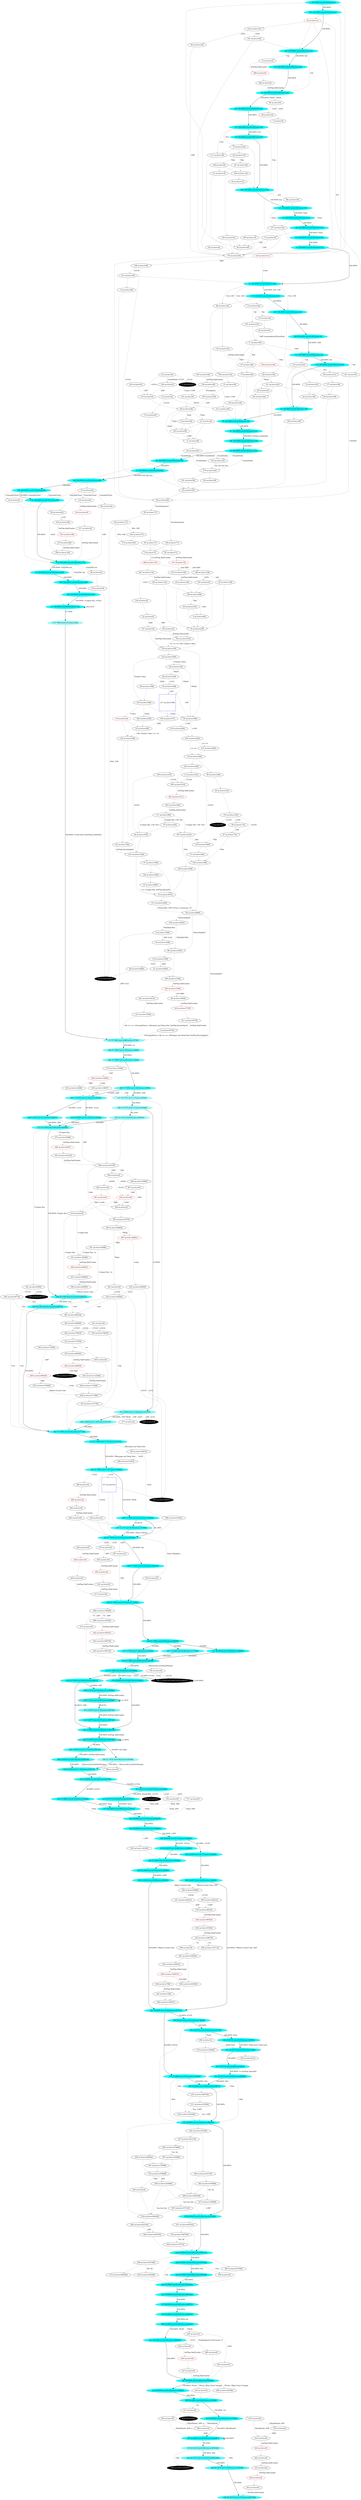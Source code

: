 digraph g {
  "A1" [style=filled fillcolor="#00ffff"label="1 100.000% [e=20.00] [stts=1]" color=grey];
  "A2" [style=filled fillcolor="#98ffff"label="2 57.790% [e=8.07] [stts=304]" color=grey];
  "A3" [style=filled fillcolor="white"label="3 na [stts=8778]" ];
  "A5" [style=filled fillcolor="black"label="5 na [stts=0]" style=filled fontcolor=white];
  "A6" [style=filled fillcolor="white"label="6 na [stts=28]" ];
  "A7" [style=filled fillcolor="white"label="7 na [stts=0]" ];
  "A8" [style=filled fillcolor="white"label="8 na [stts=3168]" ];
  "A9" [style=filled fillcolor="white"label="9 na [stts=204]" ];
  "A10" [style=filled fillcolor="white"label="10 na [stts=36]" ];
  "A11" [style=filled fillcolor="white"label="11 na [stts=210]" ];
  "A13" [style=filled fillcolor="white"label="13 na [stts=34]" ];
  "A14" [style=filled fillcolor="white"label="14 na [stts=3912]" ];
  "A15" [style=filled fillcolor="white"label="15 na [stts=0]" ];
  "A16" [style=filled fillcolor="#00ffff"label="16 100.000% [e=20.00] [stts=12]" color=grey];
  "A17" [style=filled fillcolor="white"label="17 na [stts=30]" ];
  "A18" [style=filled fillcolor="black"label="18 na [stts=2641]" style=filled fontcolor=white];
  "A19" [style=filled fillcolor="white"label="19 na [stts=0]" ];
  "A20" [style=filled fillcolor="white"label="20 na [stts=1]" color=red];
  "A21" [style=filled fillcolor="white"label="21 na [stts=2904]" ];
  "A22" [style=filled fillcolor="white"label="22 na [stts=0]" ];
  "A23" [style=filled fillcolor="white"label="23 na [stts=0]" ];
  "A24" [style=filled fillcolor="white"label="24 na [stts=18]" ];
  "A25" [style=filled fillcolor="white"label="25 na [stts=54]" ];
  "A26" [style=filled fillcolor="white"label="26 na [stts=192]" ];
  "A27" [style=filled fillcolor="#00ffff"label="27 100.000% [e=20.00] [stts=24]" color=grey];
  "A28" [style=filled fillcolor="white"label="28 na [stts=0]" ];
  "A29" [style=filled fillcolor="white"label="29 na [stts=0]" ];
  "A30" [style=filled fillcolor="white"label="30 na [stts=228]" ];
  "A31" [style=filled fillcolor="white"label="31 na [stts=30]" ];
  "A32" [style=filled fillcolor="white"label="32 na [stts=12]" ];
  "A33" [style=filled fillcolor="#00ffff"label="33 100.000% [e=20.00] [stts=36]" color=grey];
  "A34" [style=filled fillcolor="white"label="34 na [stts=168]" ];
  "A35" [style=filled fillcolor="white"label="35 na [stts=2280]" ];
  "A36" [style=filled fillcolor="white"label="36 na [stts=20]" ];
  "A37" [style=filled fillcolor="#00ffff"label="37 100.000% [e=20.00] [stts=105]" color=grey];
  "A38" [style=filled fillcolor="white"label="38 na [stts=174]" ];
  "A39" [style=filled fillcolor="white"label="39 na [stts=216]" ];
  "A40" [style=filled fillcolor="white"label="40 na [stts=0]" ];
  "A41" [style=filled fillcolor="white"label="41 na [stts=0]" ];
  "A42" [style=filled fillcolor="#00ffff"label="42 100.000% [e=20.00] [stts=22]" color=grey];
  "A43" [style=filled fillcolor="white"label="43 na [stts=38]" ];
  "A44" [style=filled fillcolor="white"label="44 na [stts=516]" ];
  "A45" [style=filled fillcolor="white"label="45 na [stts=138]" ];
  "A47" [style=filled fillcolor="white"label="47 na [stts=28]" ];
  "A48" [style=filled fillcolor="white"label="48 na [stts=180]" ];
  "A49" [style=filled fillcolor="white"label="49 na [stts=42]" ];
  "A50" [style=filled fillcolor="white"label="50 na [stts=35]" ];
  "A51" [style=filled fillcolor="#00ffff"label="51 100.000% [e=20.00] [stts=54]" color=grey];
  "A52" [style=filled fillcolor="white"label="52 na [stts=426]" ];
  "A53" [style=filled fillcolor="#00ffff"label="53 100.000% [e=20.00] [stts=16]" color=grey];
  "A54" [style=filled fillcolor="white"label="54 na [stts=24]" ];
  "A55" [style=filled fillcolor="#00ffff"label="55 100.000% [e=20.00] [stts=28]" color=grey];
  "A56" [style=filled fillcolor="white"label="56 na [stts=0]" ];
  "A57" [style=filled fillcolor="#00ffff"label="57 100.000% [e=20.00] [stts=176]" color=grey];
  "A58" [style=filled fillcolor="white"label="58 na [stts=6960]" ];
  "A59" [style=filled fillcolor="white"label="59 na [stts=71]" ];
  "A60" [style=filled fillcolor="white"label="60 na [stts=38]" ];
  "A61" [style=filled fillcolor="white"label="61 na [stts=14]" ];
  "A62" [style=filled fillcolor="white"label="62 na [stts=210]" ];
  "A63" [style=filled fillcolor="white"label="63 na [stts=0]" ];
  "A64" [style=filled fillcolor="white"label="64 na [stts=31]" ];
  "A65" [style=filled fillcolor="white"label="65 na [stts=120]" ];
  "A66" [style=filled fillcolor="white"label="66 na [stts=0]" ];
  "A67" [style=filled fillcolor="#74ffff"label="67 57.790% [e=10.86] [stts=15730]" color=grey];
  "A68" [style=filled fillcolor="#00ffff"label="68 100.000% [e=20.00] [stts=26]" color=grey];
  "A69" [style=filled fillcolor="white"label="69 na [stts=83]" ];
  "A70" [style=filled fillcolor="white"label="70 na [stts=32]" ];
  "A71" [style=filled fillcolor="white"label="71 na [stts=26]" ];
  "A72" [style=filled fillcolor="white"label="72 na [stts=0]" ];
  "A73" [style=filled fillcolor="white"label="73 na [stts=26]" ];
  "A74" [style=filled fillcolor="white"label="74 na [stts=342]" ];
  "A75" [style=filled fillcolor="white"label="75 na [stts=20]" ];
  "A76" [style=filled fillcolor="white"label="76 na [stts=3168]" ];
  "A77" [style=filled fillcolor="black"label="77 na [stts=0]" style=filled fontcolor=white];
  "A78" [style=filled fillcolor="white"label="78 na [stts=228]" ];
  "A79" [style=filled fillcolor="white"label="79 na [stts=42]" ];
  "A80" [style=filled fillcolor="white"label="80 na [stts=168]" ];
  "A81" [style=filled fillcolor="#00ffff"label="81 100.000% [e=20.00] [stts=32]" color=grey];
  "A82" [style=filled fillcolor="white"label="82 na [stts=0]" ];
  "A83" [style=filled fillcolor="white"label="83 na [stts=792]" ];
  "A84" [style=filled fillcolor="white"label="84 na [stts=24]" ];
  "A85" [style=filled fillcolor="white"label="85 na [stts=77]" ];
  "A86" [style=filled fillcolor="white"label="86 na [stts=0]" ];
  "A87" [style=filled fillcolor="white"label="87 na [stts=174]" ];
  "A88" [style=filled fillcolor="white"label="88 na [stts=18]" ];
  "A89" [style=filled fillcolor="white"label="89 na [stts=2904]" ];
  "A90" [style=filled fillcolor="white"label="90 na [stts=28]" ];
  "A92" [style=filled fillcolor="white"label="92 na [stts=38]" ];
  "A93" [style=filled fillcolor="white"label="93 na [stts=300]" ];
  "A94" [style=filled fillcolor="#00ffff"label="94 100.000% [e=20.00] [stts=34]" color=grey];
  "A95" [style=filled fillcolor="#00ffff"label="95 100.000% [e=20.00] [stts=28]" color=grey];
  "A96" [style=filled fillcolor="white"label="96 na [stts=34]" ];
  "A97" [style=filled fillcolor="white"label="97 na [stts=1404]" ];
  "A98" [style=filled fillcolor="white"label="98 na [stts=3432]" ];
  "A99" [style=filled fillcolor="white"label="99 na [stts=12]" ];
  "A100" [style=filled fillcolor="#00ffff"label="100 100.000% [e=20.00] [stts=91]" color=grey];
  "A101" [style=filled fillcolor="white"label="101 na [stts=7620]" ];
  "A102" [style=filled fillcolor="white"label="102 na [stts=216]" ];
  "A103" [style=filled fillcolor="white"label="103 na [stts=26]" ];
  "A104" [style=filled fillcolor="#00ffff"label="104 100.000% [e=20.00] [stts=1]" color=grey];
  "A105" [style=filled fillcolor="white"label="105 na [stts=480]" ];
  "A107" [style=filled fillcolor="white"label="107 na [stts=0]" ];
  "A108" [style=filled fillcolor="#00ffff"label="108 100.000% [e=20.00] [stts=32]" color=grey];
  "A109" [style=filled fillcolor="white"label="109 na [stts=14]" ];
  "A110" [style=filled fillcolor="white"label="110 na [stts=0]" ];
  "A111" [style=filled fillcolor="white"label="111 na [stts=360]" ];
  "A112" [style=filled fillcolor="#0cffff"label="112 100.000% [e=19.00] [stts=32]" color=grey];
  "A113" [style=filled fillcolor="#00ffff"label="113 100.000% [e=20.00] [stts=18]" color=grey];
  "A114" [style=filled fillcolor="white"label="114 na [stts=0]" ];
  "A115" [style=filled fillcolor="white"label="115 na [stts=246]" ];
  "A116" [style=filled fillcolor="white"label="116 na [stts=0]" ];
  "A117" [style=filled fillcolor="white"label="117 na [stts=18]" ];
  "A118" [style=filled fillcolor="white"label="118 na [stts=3168]" ];
  "A120" [style=filled fillcolor="white"label="120 na [stts=0]" ];
  "A121" [style=filled fillcolor="white"label="121 na [stts=24]" ];
  "A122" [style=filled fillcolor="white"label="122 na [stts=300]" ];
  "A123" [style=filled fillcolor="white"label="123 na [stts=11]" color=red];
  "A124" [style=filled fillcolor="white"label="124 na [stts=0]" ];
  "A125" [style=filled fillcolor="white"label="125 na [stts=19]" ];
  "A126" [style=filled fillcolor="#00ffff"label="126 100.000% [e=20.00] [stts=42]" color=grey];
  "A127" [style=filled fillcolor="white"label="127 na [stts=168]" shape=square color=blue];
  "A128" [style=filled fillcolor="white"label="128 na [stts=26]" ];
  "A129" [style=filled fillcolor="white"label="129 na [stts=12]" ];
  "A130" [style=filled fillcolor="white"label="130 na [stts=40]" ];
  "A131" [style=filled fillcolor="white"label="131 na [stts=3444]" ];
  "A132" [style=filled fillcolor="white"label="132 na [stts=246]" ];
  "A133" [style=filled fillcolor="#00ffff"label="133 100.000% [e=20.00] [stts=32]" color=grey];
  "A134" [style=filled fillcolor="#00ffff"label="134 100.000% [e=20.00] [stts=30]" color=grey];
  "A136" [style=filled fillcolor="white"label="136 na [stts=246]" ];
  "A137" [style=filled fillcolor="#00ffff"label="137 100.000% [e=20.00] [stts=112]" color=yellow style=filled];
  "A138" [style=filled fillcolor="white"label="138 na [stts=77]" ];
  "A139" [style=filled fillcolor="white"label="139 na [stts=30]" ];
  "A140" [style=filled fillcolor="white"label="140 na [stts=396]" ];
  "A141" [style=filled fillcolor="white"label="141 na [stts=38]" ];
  "A142" [style=filled fillcolor="#00ffff"label="142 100.000% [e=20.00] [stts=32]" color=grey];
  "A143" [style=filled fillcolor="white"label="143 na [stts=0]" ];
  "A144" [style=filled fillcolor="white"label="144 na [stts=71]" ];
  "A145" [style=filled fillcolor="#00ffff"label="145 100.000% [e=20.00] [stts=34]" color=grey];
  "A146" [style=filled fillcolor="white"label="146 na [stts=210]" ];
  "A147" [style=filled fillcolor="white"label="147 na [stts=16]" ];
  "A148" [style=filled fillcolor="white"label="148 na [stts=408]" ];
  "A149" [style=filled fillcolor="#00ffff"label="149 100.000% [e=20.00] [stts=98]" color=grey];
  "A150" [style=filled fillcolor="white"label="150 na [stts=318]" ];
  "A151" [style=filled fillcolor="white"label="151 na [stts=36]" ];
  "A152" [style=filled fillcolor="white"label="152 na [stts=192]" ];
  "A153" [style=filled fillcolor="#00ffff"label="153 100.000% [e=20.00] [stts=24]" color=grey];
  "A154" [style=filled fillcolor="white"label="154 na [stts=22]" ];
  "A155" [style=filled fillcolor="white"label="155 na [stts=264]" ];
  "A156" [style=filled fillcolor="white"label="156 na [stts=3432]" ];
  "A157" [style=filled fillcolor="white"label="157 na [stts=14]" ];
  "A158" [style=filled fillcolor="white"label="158 na [stts=444]" ];
  "A159" [style=filled fillcolor="white"label="159 na [stts=157]" ];
  "A160" [style=filled fillcolor="#00ffff"label="160 100.000% [e=20.00] [stts=46]" color=grey];
  "A161" [style=filled fillcolor="white"label="161 na [stts=3]" ];
  "A162" [style=filled fillcolor="white"label="162 na [stts=0]" ];
  "A163" [style=filled fillcolor="white"label="163 na [stts=71]" ];
  "A164" [style=filled fillcolor="white"label="164 na [stts=32]" ];
  "A165" [style=filled fillcolor="white"label="165 na [stts=116]" ];
  "A166" [style=filled fillcolor="#00ffff"label="166 100.000% [e=20.00] [stts=30]" color=grey];
  "A167" [style=filled fillcolor="white"label="167 na [stts=516]" ];
  "A169" [style=filled fillcolor="#00ffff"label="169 100.000% [e=20.00] [stts=20]" color=grey];
  "A170" [style=filled fillcolor="#00ffff"label="170 100.000% [e=20.00] [stts=38]" color=grey];
  "A171" [style=filled fillcolor="white"label="171 na [stts=444]" ];
  "A172" [style=filled fillcolor="#00ffff"label="172 100.000% [e=20.00] [stts=12]" color=grey];
  "A173" [style=filled fillcolor="#00ffff"label="173 100.000% [e=20.00] [stts=36]" color=grey];
  "A174" [style=filled fillcolor="white"label="174 na [stts=65]" ];
  "A175" [style=filled fillcolor="white"label="175 na [stts=0]" ];
  "A176" [style=filled fillcolor="white"label="176 na [stts=45]" ];
  "A177" [style=filled fillcolor="white"label="177 na [stts=38]" ];
  "A178" [style=filled fillcolor="white"label="178 na [stts=0]" color=red];
  "A179" [style=filled fillcolor="white"label="179 na [stts=42]" ];
  "A180" [style=filled fillcolor="white"label="180 na [stts=138]" ];
  "A181" [style=filled fillcolor="white"label="181 na [stts=1524]" ];
  "A182" [style=filled fillcolor="white"label="182 na [stts=264]" ];
  "A183" [style=filled fillcolor="white"label="183 na [stts=28]" ];
  "A184" [style=filled fillcolor="#00ffff"label="184 100.000% [e=20.00] [stts=26]" color=grey];
  "A185" [style=filled fillcolor="white"label="185 na [stts=36]" ];
  "A186" [style=filled fillcolor="white"label="186 na [stts=228]" ];
  "A187" [style=filled fillcolor="white"label="187 na [stts=32]" ];
  "A188" [style=filled fillcolor="#00ffff"label="188 100.000% [e=20.00] [stts=14]" color=grey];
  "A189" [style=filled fillcolor="white"label="189 na [stts=120]" ];
  "A191" [style=filled fillcolor="white"label="191 na [stts=34]" ];
  "A192" [style=filled fillcolor="white"label="192 na [stts=0]" ];
  "A193" [style=filled fillcolor="white"label="193 na [stts=0]" ];
  "A194" [style=filled fillcolor="white"label="194 na [stts=1285]" ];
  "A195" [style=filled fillcolor="white"label="195 na [stts=228]" ];
  "A196" [style=filled fillcolor="white"label="196 na [stts=0]" ];
  "A197" [style=filled fillcolor="white"label="197 na [stts=38]" ];
  "A198" [style=filled fillcolor="white"label="198 na [stts=38]" ];
  "A199" [style=filled fillcolor="white"label="199 na [stts=228]" ];
  "A200" [style=filled fillcolor="#67ffff"label="200 57.790% [e=11.85] [stts=14994]" color=grey];
  "A201" [style=filled fillcolor="#5bffff"label="201 57.790% [e=12.83] [stts=13994]" color=grey];
  "A202" [style=filled fillcolor="#00ffff"label="202 50.959% [e=19.99] [stts=629112]" color=grey];
  "A203" [style=filled fillcolor="white"label="203 na [stts=258720]" ];
  "A204" [style=filled fillcolor="#4bffff"label="204 40.521% [e=14.10] [stts=2491200]" color=grey];
  "A205" [style=filled fillcolor="white"label="205 na [stts=36040]" ];
  "A206" [style=filled fillcolor="#00ffff"label="206 50.959% [e=20.00] [stts=561840]" color=grey];
  "A207" [style=filled fillcolor="#33ffff"label="207 9.131% [e=16.00] [stts=101866]" color=grey];
  "A208" [style=filled fillcolor="white"label="208 na [stts=0]" ];
  "A209" [style=filled fillcolor="white"label="209 na [stts=0]" ];
  "A210" [style=filled fillcolor="#0effff"label="210 35.671% [e=18.85] [stts=219912]" color=grey];
  "A211" [style=filled fillcolor="white"label="211 na [stts=255384]" ];
  "A212" [style=filled fillcolor="white"label="212 na [stts=73556]" ];
  "A213" [style=filled fillcolor="#10ffff"label="213 3.657% [e=18.67] [stts=258720]" color=grey];
  "A214" [style=filled fillcolor="#00ffff"label="214 50.959% [e=20.00] [stts=289248]" color=grey];
  "A215" [style=filled fillcolor="#44ffff"label="215 55.134% [e=14.65] [stts=29566]" color=grey];
  "A216" [style=filled fillcolor="white"label="216 na [stts=492420]" ];
  "A217" [style=filled fillcolor="white"label="217 na [stts=0]" ];
  "A218" [style=filled fillcolor="#01ffff"label="218 25.292% [e=19.86] [stts=129360]" color=grey];
  "A219" [style=filled fillcolor="#00ffff"label="219 50.959% [e=20.00] [stts=177540]" color=grey];
  "A220" [style=filled fillcolor="#31ffff"label="220 55.134% [e=16.15] [stts=94572]" color=grey];
  "A221" [style=filled fillcolor="#0effff"label="221 57.790% [e=18.90] [stts=245784]" color=grey];
  "A222" [style=filled fillcolor="white"label="222 na [stts=0]" ];
  "A224" [style=filled fillcolor="#0cffff"label="224 57.790% [e=19.03] [stts=197264]" color=grey];
  "A225" [style=filled fillcolor="white"label="225 na [stts=286728]" ];
  "A226" [style=filled fillcolor="white"label="226 na [stts=0]" ];
  "A227" [style=filled fillcolor="white"label="227 na [stts=310176]" ];
  "A228" [style=filled fillcolor="white"label="228 na [stts=217308]" ];
  "A229" [style=filled fillcolor="white"label="229 na [stts=64680]" ];
  "A230" [style=filled fillcolor="black"label="230 na [stts=0]" style=filled fontcolor=white];
  "A232" [style=filled fillcolor="black"label="232 na [stts=0]" style=filled fontcolor=white];
  "A233" [style=filled fillcolor="#00ffff"label="233 50.959% [e=20.00] [stts=176036]" color=grey];
  "A234" [style=filled fillcolor="white"label="234 na [stts=36040]" ];
  "A235" [style=filled fillcolor="#00ffff"label="235 35.671% [e=19.93] [stts=161700]" color=grey];
  "A236" [style=filled fillcolor="white"label="236 na [stts=0]" ];
  "A237" [style=filled fillcolor="white"label="237 na [stts=193860]" ];
  "A238" [style=filled fillcolor="white"label="238 na [stts=18687]" ];
  "A239" [style=filled fillcolor="white"label="239 na [stts=0]" ];
  "A241" [style=filled fillcolor="#00ffff"label="241 35.671% [e=19.99] [stts=230526]" color=grey];
  "A242" [style=filled fillcolor="white"label="242 na [stts=84064]" ];
  "A243" [style=filled fillcolor="white"label="243 na [stts=792]" ];
  "A244" [style=filled fillcolor="#00ffff"label="244 57.790% [e=20.00] [stts=158456]" color=grey];
  "A245" [style=filled fillcolor="white"label="245 na [stts=0]" ];
  "A246" [style=filled fillcolor="#3affff"label="246 55.134% [e=15.41] [stts=84512]" color=grey];
  "A247" [style=filled fillcolor="#07ffff"label="247 50.959% [e=19.40] [stts=187572]" color=grey];
  "A248" [style=filled fillcolor="white"label="248 na [stts=527448]" ];
  "A249" [style=filled fillcolor="white"label="249 na [stts=113240]" ];
  "A250" [style=filled fillcolor="#12ffff"label="250 15.288% [e=18.53] [stts=232848]" color=grey];
  "A251" [style=filled fillcolor="white"label="251 na [stts=58212]" ];
  "A252" [style=filled fillcolor="#31ffff"label="252 32.826% [e=16.10] [stts=28366]" color=grey];
  "A253" [style=filled fillcolor="#00ffff"label="253 50.959% [e=20.00] [stts=164281]" color=grey];
  "A254" [style=filled fillcolor="#02ffff"label="254 23.116% [e=19.80] [stts=219912]" color=grey];
  "A255" [style=filled fillcolor="white"label="255 na [stts=105080]" ];
  "A256" [style=filled fillcolor="white"label="256 na [stts=249024]" ];
  "A258" [style=filled fillcolor="white"label="258 na [stts=0]" ];
  "A259" [style=filled fillcolor="black"label="259 na [stts=8777]" style=filled fontcolor=white];
  "A260" [style=filled fillcolor="white"label="260 na [stts=0]" ];
  "A261" [style=filled fillcolor="black"label="261 5.779% [e=19.80] [stts=219913]" style=filled fontcolor=white];
  "A262" [style=filled fillcolor="white"label="262 na [stts=78810]" ];
  "A263" [style=filled fillcolor="white"label="263 na [stts=0]" ];
  "A264" [style=filled fillcolor="white"label="264 na [stts=158456]" ];
  "A265" [style=filled fillcolor="white"label="265 na [stts=279600]" ];
  "A266" [style=filled fillcolor="white"label="266 na [stts=33890]" ];
  "A267" [style=filled fillcolor="white"label="267 na [stts=104592]" ];
  "A268" [style=filled fillcolor="#3fffff"label="268 40.521% [e=15.00] [stts=2359296]" color=grey];
  "A269" [style=filled fillcolor="#72ffff"label="269 2.656% [e=11.00] [stts=121270]" color=grey];
  "A270" [style=filled fillcolor="white"label="270 na [stts=135828]" ];
  "A271" [style=filled fillcolor="#0cffff"label="271 40.453% [e=19.00] [stts=198896]" color=grey];
  "A272" [style=filled fillcolor="#00ffff"label="272 50.959% [e=19.99] [stts=396744]" color=grey];
  "A273" [style=filled fillcolor="white"label="273 na [stts=12994]" ];
  "A274" [style=filled fillcolor="white"label="274 na [stts=466596]" ];
  "A275" [style=filled fillcolor="#07ffff"label="275 57.790% [e=19.40] [stts=232848]" color=grey];
  "A276" [style=filled fillcolor="white"label="276 na [stts=395760]" ];
  "A277" [style=filled fillcolor="white"label="277 na [stts=0]" ];
  "A278" [style=filled fillcolor="white"label="278 na [stts=0]" ];
  "A279" [style=filled fillcolor="#8effff"label="279 14.101% [e=8.83] [stts=26532]" color=grey];
  "A281" [style=filled fillcolor="#00ffff"label="281 35.671% [e=19.98] [stts=912]" color=grey];
  "A282" [style=filled fillcolor="#1bffff"label="282 57.790% [e=17.87] [stts=108562]" color=grey];
  "A283" [style=filled fillcolor="white"label="283 na [stts=142296]" ];
  "A284" [style=filled fillcolor="white"label="284 na [stts=432144]" ];
  "A285" [style=filled fillcolor="#4fffff"label="285 57.790% [e=13.80] [stts=12994]" color=grey];
  "A286" [style=filled fillcolor="#00ffff"label="286 50.959% [e=20.00] [stts=322362]" color=grey];
  "A287" [style=filled fillcolor="white"label="287 na [stts=0]" ];
  "A288" [style=filled fillcolor="#15ffff"label="288 19.851% [e=18.34] [stts=258720]" color=grey];
  "A289" [style=filled fillcolor="#00ffff"label="289 50.959% [e=20.00] [stts=191208]" color=grey];
  "A290" [style=filled fillcolor="white"label="290 na [stts=48560]" ];
  "A291" [style=filled fillcolor="#01ffff"label="291 25.292% [e=19.90] [stts=129360]" color=grey];
  "A292" [style=filled fillcolor="#00ffff"label="292 50.959% [e=20.00] [stts=466596]" color=grey];
  "A293" [style=filled fillcolor="black"label="293 na [stts=36041]" style=filled fontcolor=white];
  "A294" [style=filled fillcolor="#21ffff"label="294 50.959% [e=17.36] [stts=258720]" color=grey];
  "A295" [style=filled fillcolor="#14ffff"label="295 57.790% [e=18.41] [stts=102094]" color=grey];
  "A296" [style=filled fillcolor="white"label="296 na [stts=310176]" ];
  "A297" [style=filled fillcolor="white"label="297 na [stts=0]" ];
  "A298" [style=filled fillcolor="white"label="298 na [stts=42508]" ];
  "A300" [style=filled fillcolor="#00ffff"label="300 25.292% [e=19.98] [stts=90552]" color=grey];
  "A301" [style=filled fillcolor="white"label="301 na [stts=9396]" ];
  "A302" [style=filled fillcolor="#08ffff"label="302 50.959% [e=19.30] [stts=194040]" color=grey];
  "A303" [style=filled fillcolor="white"label="303 na [stts=0]" ];
  "A304" [style=filled fillcolor="black"label="304 na [stts=77885]" style=filled fontcolor=white];
  "A305" [style=filled fillcolor="white"label="305 na [stts=0]" ];
  "A306" [style=filled fillcolor="white"label="306 na [stts=126672]" ];
  "A307" [style=filled fillcolor="white"label="307 na [stts=376908]" ];
  "A308" [style=filled fillcolor="#07ffff"label="308 57.790% [e=19.41] [stts=184328]" color=grey];
  "A309" [style=filled fillcolor="white"label="309 na [stts=527448]" ];
  "A310" [style=filled fillcolor="white"label="310 na [stts=0]" ];
  "A311" [style=filled fillcolor="white"label="311 na [stts=0]" ];
  "A312" [style=filled fillcolor="#12ffff"label="312 35.671% [e=18.53] [stts=232848]" color=grey];
  "A313" [style=filled fillcolor="#22ffff"label="313 57.790% [e=17.27] [stts=121270]" color=grey];
  "A314" [style=filled fillcolor="white"label="314 na [stts=376908]" ];
  "A315" [style=filled fillcolor="white"label="315 na [stts=0]" ];
  "A317" [style=filled fillcolor="#a3ffff"label="317 16.757% [e=7.17] [stts=30200]" color=grey];
  "A318" [style=filled fillcolor="white"label="318 na [stts=352464]" ];
  "A319" [style=filled fillcolor="white"label="319 na [stts=0]" ];
  "A320" [style=filled fillcolor="#00ffff"label="320 50.959% [e=20.00] [stts=365820]" color=yellow style=filled];
  "A321" [style=filled fillcolor="#00ffff"label="321 35.671% [e=19.97] [stts=1008]" color=grey];
  "A322" [style=filled fillcolor="white"label="322 na [stts=31870]" ];
  "A323" [style=filled fillcolor="#19ffff"label="323 50.959% [e=18.03] [stts=245784]" color=grey];
  "A325" [style=filled fillcolor="white"label="325 na [stts=54972]" ];
  "A326" [style=filled fillcolor="white"label="326 na [stts=176712]" ];
  "A327" [style=filled fillcolor="#26ffff"label="327 5.779% [e=17.00] [stts=133028]" color=grey];
  "A328" [style=filled fillcolor="white"label="328 na [stts=253596]" ];
  "A329" [style=filled fillcolor="white"label="329 na [stts=29850]" ];
  "A331" [style=filled fillcolor="#00ffff"label="331 50.959% [e=20.00] [stts=491844]" color=grey];
  "A332" [style=filled fillcolor="white"label="332 na [stts=127738]" ];
  "A333" [style=filled fillcolor="white"label="333 na [stts=108378]" ];
  "A334" [style=filled fillcolor="white"label="334 na [stts=0]" color=red];
  "A335" [style=filled fillcolor="#7fffff"label="335 40.521% [e=9.98] [stts=2435040]" color=grey];
  "A336" [style=filled fillcolor="white"label="336 na [stts=0]" ];
  "A337" [style=filled fillcolor="#01ffff"label="337 15.288% [e=19.91] [stts=174636]" color=grey];
  "A338" [style=filled fillcolor="#96ffff"label="338 16.757% [e=8.17] [stts=28366]" color=grey];
  "A339" [style=filled fillcolor="#0affff"label="339 50.959% [e=19.15] [stts=206976]" color=grey];
  "A340" [style=filled fillcolor="white"label="340 na [stts=565704]" ];
  "A341" [style=filled fillcolor="white"label="341 na [stts=38380]" ];
  "A342" [style=filled fillcolor="white"label="342 na [stts=353436]" ];
  "A343" [style=filled fillcolor="#03ffff"label="343 57.790% [e=19.75] [stts=171392]" color=grey];
  "A344" [style=filled fillcolor="#00ffff"label="344 35.671% [e=19.95] [stts=148764]" color=grey];
  "A345" [style=filled fillcolor="white"label="345 na [stts=22280]" ];
  "A346" [style=filled fillcolor="white"label="346 na [stts=0]" ];
  "A347" [style=filled fillcolor="#33ffff"label="347 11.558% [e=16.00] [stts=177296]" color=grey];
  "A348" [style=filled fillcolor="white"label="348 na [stts=107112]" ];
  "A349" [style=filled fillcolor="white"label="349 na [stts=0]" ];
  "A350" [style=filled fillcolor="white"label="350 na [stts=0]" ];
  "A351" [style=filled fillcolor="white"label="351 na [stts=443352]" ];
  "A352" [style=filled fillcolor="#2bffff"label="352 57.790% [e=16.62] [stts=127738]" color=grey];
  "A354" [style=filled fillcolor="white"label="354 na [stts=0]" ];
  "A356" [style=filled fillcolor="white"label="356 na [stts=912]" ];
  "A357" [style=filled fillcolor="white"label="357 na [stts=0]" shape=square color=blue];
  "A358" [style=filled fillcolor="white"label="358 na [stts=324648]" ];
  "A359" [style=filled fillcolor="#00ffff"label="359 25.292% [e=19.93] [stts=129360]" color=grey];
  "A360" [style=filled fillcolor="white"label="360 na [stts=0]" ];
  "A362" [style=filled fillcolor="white"label="362 na [stts=279600]" ];
  "A363" [style=filled fillcolor="white"label="363 na [stts=8776]" ];
  "A364" [style=filled fillcolor="#02ffff"label="364 25.667% [e=19.77] [stts=129360]" color=grey];
  "A365" [style=filled fillcolor="#00ffff"label="365 50.959% [e=19.98] [stts=318072]" color=grey];
  "A366" [style=filled fillcolor="black"label="366 na [stts=0]" style=filled fontcolor=white];
  "A367" [style=filled fillcolor="white"label="367 na [stts=357120]" ];
  "A368" [style=filled fillcolor="#31ffff"label="368 8.207% [e=16.10] [stts=28367]" color=grey];
  "A369" [style=filled fillcolor="white"label="369 na [stts=0]" ];
  "A370" [style=filled fillcolor="white"label="370 na [stts=0]" ];
  "A371" [style=filled fillcolor="white"label="371 na [stts=0]" ];
  "A372" [style=filled fillcolor="#72ffff"label="372 2.656% [e=11.00] [stts=121270]" color=grey];
  "A373" [style=filled fillcolor="#00ffff"label="373 50.959% [e=20.00] [stts=424872]" color=grey];
  "A374" [style=filled fillcolor="#02ffff"label="374 28.895% [e=19.80] [stts=219912]" color=grey];
  "A376" [style=filled fillcolor="#00ffff"label="376 50.959% [e=19.99] [stts=511188]" color=grey];
  "A377" [style=filled fillcolor="#0cffff"label="377 50.959% [e=18.98] [stts=219912]" color=grey];
  "A378" [style=filled fillcolor="white"label="378 na [stts=78810]" ];
  "A379" [style=filled fillcolor="white"label="379 na [stts=0]" ];
  "A380" [style=filled fillcolor="#02ffff"label="380 25.667% [e=19.83] [stts=116424]" color=grey];
  "A381" [style=filled fillcolor="#3effff"label="381 41.033% [e=15.10] [stts=30200]" color=grey];
  "A382" [style=filled fillcolor="#8bffff"label="382 31.107% [e=9.04] [stts=226368]" color=grey];
  "A383" [style=filled fillcolor="#01ffff"label="383 35.671% [e=19.91] [stts=174636]" color=grey];
  "A384" [style=filled fillcolor="white"label="384 na [stts=51852]" ];
  "A385" [style=filled fillcolor="white"label="385 na [stts=58213]" ];
  "A386" [style=filled fillcolor="#00ffff"label="386 50.959% [e=20.00] [stts=527448]" color=grey];
  "A387" [style=filled fillcolor="white"label="387 na [stts=29851]" color=red];
  "A388" [style=filled fillcolor="white"label="388 na [stts=394704]" ];
  "A390" [style=filled fillcolor="black"label="390 na [stts=2359297]" style=filled fontcolor=white];
  "A391" [style=filled fillcolor="white"label="391 na [stts=89318]" ];
  "A392" [style=filled fillcolor="#03ffff"label="392 50.959% [e=19.74] [stts=142296]" color=grey];
  "A393" [style=filled fillcolor="white"label="393 na [stts=73556]" ];
  "A394" [style=filled fillcolor="white"label="394 na [stts=223560]" ];
  "A395" [style=filled fillcolor="#00ffff"label="395 50.959% [e=20.00] [stts=256344]" color=grey];
  "A396" [style=filled fillcolor="white"label="396 na [stts=35754]" ];
  "A397" [style=filled fillcolor="white"label="397 na [stts=193860]" ];
  "A398" [style=filled fillcolor="white"label="398 na [stts=51852]" ];
  "A399" [style=filled fillcolor="white"label="399 na [stts=0]" ];
  "A400" [style=filled fillcolor="#35ffff"label="400 40.521% [e=15.79] [stts=2227392]" color=grey];
  "A401" [style=filled fillcolor="white"label="401 na [stts=0]" color=red];
  "A402" [style=filled fillcolor="white"label="402 na [stts=12995]" color=red];
  "A404" [style=filled fillcolor="white"label="404 na [stts=0]" ];
  "A405" [style=filled fillcolor="white"label="405 na [stts=68303]" color=red];
  "A4" [style=filled fillcolor="white"label="4 na [stts=71]" ];
  "A406" [style=filled fillcolor="white"label="406 na [stts=72]" color=red];
  "A407" [style=filled fillcolor="white"label="407 na [stts=116]" ];
  "A12" [style=filled fillcolor="white"label="12 na [stts=0]" ];
  "A408" [style=filled fillcolor="white"label="408 na [stts=0]" color=red];
  "A409" [style=filled fillcolor="white"label="409 na [stts=0]" ];
  "A46" [style=filled fillcolor="white"label="46 na [stts=4056]" ];
  "A410" [style=filled fillcolor="white"label="410 na [stts=7579]" color=red];
  "A411" [style=filled fillcolor="white"label="411 na [stts=8778]" ];
  "A91" [style=filled fillcolor="white"label="91 na [stts=71]" ];
  "A412" [style=filled fillcolor="white"label="412 na [stts=72]" color=red];
  "A413" [style=filled fillcolor="white"label="413 na [stts=120]" ];
  "A106" [style=filled fillcolor="white"label="106 na [stts=38]" ];
  "A414" [style=filled fillcolor="white"label="414 na [stts=39]" color=red];
  "A415" [style=filled fillcolor="white"label="415 na [stts=80]" ];
  "A119" [style=filled fillcolor="white"label="119 na [stts=0]" ];
  "A416" [style=filled fillcolor="white"label="416 na [stts=0]" color=red];
  "A417" [style=filled fillcolor="white"label="417 na [stts=0]" ];
  "A135" [style=filled fillcolor="white"label="135 na [stts=32]" ];
  "A418" [style=filled fillcolor="white"label="418 na [stts=32]" color=red];
  "A419" [style=filled fillcolor="white"label="419 na [stts=40]" ];
  "A168" [style=filled fillcolor="white"label="168 na [stts=3168]" ];
  "A420" [style=filled fillcolor="white"label="420 na [stts=3169]" color=red];
  "A421" [style=filled fillcolor="white"label="421 na [stts=4512]" ];
  "A190" [style=filled fillcolor="white"label="190 na [stts=210]" ];
  "A422" [style=filled fillcolor="white"label="422 na [stts=211]" color=red];
  "A423" [style=filled fillcolor="white"label="423 na [stts=360]" ];
  "A223" [style=filled fillcolor="white"label="223 na [stts=0]" ];
  "A424" [style=filled fillcolor="white"label="424 na [stts=0]" color=red];
  "A425" [style=filled fillcolor="white"label="425 na [stts=0]" ];
  "A231" [style=filled fillcolor="white"label="231 na [stts=38380]" ];
  "A426" [style=filled fillcolor="white"label="426 na [stts=38381]" color=red];
  "A427" [style=filled fillcolor="white"label="427 na [stts=48560]" ];
  "A240" [style=filled fillcolor="white"label="240 na [stts=0]" ];
  "A428" [style=filled fillcolor="white"label="428 na [stts=0]" color=red];
  "A429" [style=filled fillcolor="white"label="429 na [stts=0]" ];
  "A280" [style=filled fillcolor="#19ffff"label="280 3.701% [e=18.00] [stts=232848]" color=grey];
  "A430" [style=filled fillcolor="#19ffff"label="430 3.701% [e=18.00] [stts=232849]" color=red];
  "A431" [style=filled fillcolor="#62ffff"label="431 3.657% [e=12.28] [stts=258720]" color=grey];
  "A299" [style=filled fillcolor="white"label="299 na [stts=145520]" ];
  "A432" [style=filled fillcolor="white"label="432 na [stts=145521]" color=red];
  "A433" [style=filled fillcolor="white"label="433 na [stts=258720]" ];
  "A316" [style=filled fillcolor="white"label="316 na [stts=90552]" ];
  "A434" [style=filled fillcolor="white"label="434 na [stts=90553]" color=red];
  "A435" [style=filled fillcolor="white"label="435 na [stts=97020]" ];
  "A324" [style=filled fillcolor="white"label="324 na [stts=0]" ];
  "A436" [style=filled fillcolor="white"label="436 na [stts=0]" color=red];
  "A437" [style=filled fillcolor="white"label="437 na [stts=0]" ];
  "A330" [style=filled fillcolor="white"label="330 na [stts=102072]" ];
  "A438" [style=filled fillcolor="white"label="438 na [stts=102073]" color=red];
  "A439" [style=filled fillcolor="white"label="439 na [stts=780]" ];
  "A353" [style=filled fillcolor="white"label="353 na [stts=0]" ];
  "A440" [style=filled fillcolor="white"label="440 na [stts=0]" color=red];
  "A441" [style=filled fillcolor="white"label="441 na [stts=0]" ];
  "A355" [style=filled fillcolor="white"label="355 na [stts=68302]" ];
  "A442" [style=filled fillcolor="white"label="442 na [stts=68303]" color=red];
  "A443" [style=filled fillcolor="white"label="443 na [stts=113240]" ];
  "A361" [style=filled fillcolor="#05ffff"label="361 51.967% [e=19.56] [stts=245784]" color=grey];
  "A444" [style=filled fillcolor="#05ffff"label="444 51.967% [e=19.56] [stts=245785]" color=red];
  "A445" [style=filled fillcolor="#2fffff"label="445 19.851% [e=16.27] [stts=258720]" color=grey];
  "A375" [style=filled fillcolor="white"label="375 na [stts=9396]" ];
  "A446" [style=filled fillcolor="white"label="446 na [stts=9397]" color=red];
  "A447" [style=filled fillcolor="white"label="447 na [stts=16120]" ];
  "A389" [style=filled fillcolor="white"label="389 na [stts=0]" ];
  "A448" [style=filled fillcolor="white"label="448 na [stts=0]" color=red];
  "A449" [style=filled fillcolor="white"label="449 na [stts=0]" ];
  "A403" [style=filled fillcolor="white"label="403 na [stts=0]" ];
  "A450" [style=filled fillcolor="white"label="450 na [stts=0]" color=red];
  "A451" [style=filled fillcolor="white"label="451 na [stts=0]" ];
  A1 -> A36 [label="" color=darkgrey];
  A1 -> A176 [label="" color=darkgrey];
  A3 -> A67 [label=" +StrengthPotion +4$ +w +w +Blowpipe and Sleep Dart SetFlag Knowledge01" color=darkgrey];
  A4 -> A406 [label=" +w SetFlag HadCombat" color=darkgrey];
  A6 -> A71 [label="" color=darkgrey];
  A6 -> A103 [label="" color=darkgrey];
  A7 -> A176 [label="" color=darkgrey];
  A8 -> A67 [label=" -2HP r(1/2)" color=darkgrey];
  A8 -> A76 [label=" -2HP r(1/2)" color=darkgrey];
  A9 -> A78 [label="" color=darkgrey];
  A10 -> A69 [label="" color=darkgrey];
  A11 -> A167 [label="  r(3/10)" color=darkgrey];
  A11 -> A190 [label="  r(7/10)" color=darkgrey];
  A12 -> A408 [label=" SetFlag HadCombat" color=darkgrey];
  A13 -> A110 [label=" !?ak" color=darkgrey];
  A13 -> A187 [label=" ?ak" color=darkgrey];
  A14 -> A58 [label="" color=darkgrey];
  A14 -> A131 [label="" color=darkgrey];
  A15 -> A151 [label=" r(9/10)" color=darkgrey];
  A15 -> A175 [label=" r(1/10)" color=darkgrey];
  A16 -> A123 [label="" color=darkgrey];
  A17 -> A47 [label=" ?6th" color=darkgrey];
  A17 -> A73 [label=" !?6th" color=darkgrey];
  A17 -> A112 [label=" !?6th" color=darkgrey];
  A17 -> A128 [label=" !?6th" color=darkgrey];
  A19 -> A49 [label="" color=darkgrey];
  A19 -> A137 [label="" color=darkgrey];
  A20 -> A125 [label="" color=darkgrey];
  A20 -> A142 [label="" color=darkgrey];
  A20 -> A161 [label=" lost" color=darkgrey];
  A20 -> A176 [label="" color=darkgrey];
  A21 -> A168 [label="" color=darkgrey];
  A22 -> A63 [label=" -8HP" color=darkgrey];
  A22 -> A107 [label=" -8HP" color=darkgrey];
  A23 -> A77 [label="  r(7/10)" color=darkgrey];
  A23 -> A114 [label="  r(3/10)" color=darkgrey];
  A23 -> A192 [label=" f:LimbDeath r(7/10)" color=darkgrey];
  A24 -> A147 [label=" ?6th" color=darkgrey];
  A24 -> A196 [label=" !?6th" color=darkgrey];
  A25 -> A69 [label="" color=darkgrey];
  A26 -> A48 [label=" ?MoM" color=darkgrey];
  A26 -> A93 [label=" !?MoM" color=darkgrey];
  A26 -> A127 [label=" !?MoM" color=darkgrey];
  A28 -> A153 [label="" color=darkgrey];
  A29 -> A55 [label="" color=darkgrey];
  A30 -> A62 [label="" color=darkgrey];
  A31 -> A143 [label=" ?FireSphere" color=darkgrey];
  A31 -> A183 [label=" " color=darkgrey];
  A32 -> A169 [label="" color=darkgrey];
  A33 -> A185 [label="" color=darkgrey];
  A34 -> A93 [label=" -1HP" color=darkgrey];
  A34 -> A127 [label=" -1HP" color=darkgrey];
  A35 -> A14 [label=" +w +Copper Key SetFlag Special01" color=darkgrey];
  A36 -> A176 [label="" color=darkgrey];
  A38 -> A87 [label=" -1HP" color=darkgrey];
  A39 -> A9 [label="" color=darkgrey];
  A39 -> A78 [label="" color=darkgrey];
  A40 -> A17 [label=" -2HP LoseItemKind [PouchSlot]" color=darkgrey];
  A41 -> A71 [label="" color=darkgrey];
  A41 -> A103 [label="" color=darkgrey];
  A42 -> A75 [label="" color=darkgrey];
  A43 -> A33 [label="" color=darkgrey];
  A43 -> A185 [label="" color=darkgrey];
  A44 -> A83 [label="" color=darkgrey];
  A44 -> A181 [label="" color=darkgrey];
  A45 -> A78 [label="" color=darkgrey];
  A45 -> A199 [label="" color=darkgrey];
  A46 -> A410 [label=" SetFlag HadCombat" color=darkgrey];
  A47 -> A73 [label="" color=darkgrey];
  A47 -> A128 [label="" color=darkgrey];
  A48 -> A34 [label=" r(1/5)" color=darkgrey];
  A48 -> A80 [label=" r(4/5)" color=darkgrey];
  A49 -> A106 [label="  r(1/5)" color=darkgrey];
  A49 -> A189 [label="  r(4/5)" color=darkgrey];
  A50 -> A176 [label=" -2HP" color=darkgrey];
  A51 -> A13 [label=" !?trk -1HP" color=darkgrey];
  A51 -> A96 [label=" !?trk -1HP" color=darkgrey];
  A51 -> A145 [label=" !?trk -1HP" color=darkgrey];
  A52 -> A140 [label=" +4$ +Gaoler's Keys +w +w" color=darkgrey];
  A53 -> A157 [label="" color=darkgrey];
  A54 -> A68 [label=" f:LimbDeath" color=darkgrey];
  A54 -> A154 [label=" !f:LimbDeath" color=darkgrey];
  A54 -> A179 [label=" !f:LimbDeath" color=darkgrey];
  A55 -> A154 [label=" !f:LimbDeath" color=darkgrey];
  A55 -> A179 [label=" !f:LimbDeath" color=darkgrey];
  A56 -> A7 [label="  r(2/5)" color=darkgrey];
  A56 -> A28 [label="  r(3/5)" color=darkgrey];
  A58 -> A67 [label=" f:Knowledge01" color=darkgrey];
  A58 -> A98 [label=" !f:Knowledge01" color=darkgrey];
  A58 -> A156 [label=" !f:Knowledge01" color=darkgrey];
  A59 -> A4 [label="" color=darkgrey];
  A59 -> A91 [label="" color=darkgrey];
  A60 -> A25 [label="" color=darkgrey];
  A61 -> A176 [label="" color=darkgrey];
  A62 -> A152 [label="" color=darkgrey];
  A63 -> A102 [label=" SetFlag Poisonned2" color=darkgrey];
  A63 -> A150 [label=" SetFlag Poisonned2" color=darkgrey];
  A64 -> A177 [label=" " color=darkgrey];
  A65 -> A78 [label="" color=darkgrey];
  A65 -> A199 [label="" color=darkgrey];
  A66 -> A124 [label="" color=darkgrey];
  A66 -> A149 [label="" color=darkgrey];
  A68 -> A160 [label="" color=darkgrey];
  A69 -> A85 [label=" StoreEquipment" color=darkgrey];
  A69 -> A138 [label=" StoreEquipment" color=darkgrey];
  A70 -> A43 [label="" color=darkgrey];
  A70 -> A60 [label="" color=darkgrey];
  A71 -> A54 [label="" color=darkgrey];
  A72 -> A36 [label=" -1HP" color=darkgrey];
  A72 -> A176 [label=" -1HP" color=darkgrey];
  A73 -> A94 [label="" color=darkgrey];
  A74 -> A44 [label="" color=darkgrey];
  A74 -> A167 [label="" color=darkgrey];
  A75 -> A24 [label="" color=darkgrey];
  A75 -> A117 [label="" color=darkgrey];
  A75 -> A169 [label="" color=darkgrey];
  A76 -> A98 [label="" color=darkgrey];
  A78 -> A102 [label="" color=darkgrey];
  A78 -> A150 [label="" color=darkgrey];
  A79 -> A86 [label=" !?camo&&?hunt" color=darkgrey];
  A79 -> A119 [label=" !?camo&&?hunt" color=darkgrey];
  A79 -> A170 [label=" ?camo&&?hunt" color=darkgrey];
  A80 -> A136 [label="" color=darkgrey];
  A82 -> A176 [label="" color=darkgrey];
  A83 -> A181 [label=" SetFlag Knowledge01" color=darkgrey];
  A84 -> A81 [label="" color=darkgrey];
  A85 -> A59 [label="" color=darkgrey];
  A85 -> A163 [label="" color=darkgrey];
  A86 -> A137 [label=" -1HP" color=darkgrey];
  A87 -> A105 [label=" ?6th" color=darkgrey];
  A87 -> A158 [label=" !?6th" color=darkgrey];
  A88 -> A113 [label="" color=darkgrey];
  A89 -> A18 [label="" color=darkgrey];
  A90 -> A6 [label=" ?heal" color=darkgrey];
  A90 -> A41 [label=" !?heal" color=darkgrey];
  A90 -> A71 [label=" !?heal" color=darkgrey];
  A90 -> A103 [label=" !?heal" color=darkgrey];
  A91 -> A412 [label=" SetFlag HadCombat" color=darkgrey];
  A92 -> A25 [label="" color=darkgrey];
  A93 -> A155 [label=" +1HP" color=darkgrey];
  A93 -> A182 [label=" +1HP" color=darkgrey];
  A95 -> A56 [label=" !?MoM" color=darkgrey];
  A96 -> A135 [label="" color=darkgrey];
  A96 -> A164 [label="" color=darkgrey];
  A97 -> A14 [label="" color=darkgrey];
  A97 -> A194 [label="" color=darkgrey];
  A98 -> A118 [label="" color=darkgrey];
  A98 -> A168 [label="" color=darkgrey];
  A99 -> A36 [label="" color=darkgrey];
  A99 -> A176 [label="" color=darkgrey];
  A101 -> A67 [label=" +4$ +w +w +StrengthPotion +Blowpipe and Sleep Dart SetFlag Knowledge01" color=darkgrey];
  A102 -> A150 [label=" +w +w +w +6$ +Gaoler's Keys" color=darkgrey];
  A103 -> A71 [label=" +2HP" color=darkgrey];
  A104 -> A20 [label="" color=darkgrey];
  A104 -> A176 [label="" color=darkgrey];
  A105 -> A158 [label="" color=darkgrey];
  A105 -> A171 [label="" color=darkgrey];
  A106 -> A414 [label=" SetFlag HadCombat" color=darkgrey];
  A107 -> A102 [label="" color=darkgrey];
  A107 -> A150 [label="" color=darkgrey];
  A109 -> A32 [label="" color=darkgrey];
  A109 -> A129 [label="" color=darkgrey];
  A109 -> A169 [label="" color=darkgrey];
  A110 -> A40 [label=" " color=darkgrey];
  A111 -> A44 [label=" +Copper Key +3$ !?trk" color=darkgrey];
  A111 -> A74 [label=" +Copper Key +3$ ?trk" color=darkgrey];
  A111 -> A167 [label=" +Copper Key +3$ !?trk" color=darkgrey];
  A112 -> A64 [label=" !?ak" color=darkgrey];
  A112 -> A116 [label=" !?ak" color=darkgrey];
  A113 -> A157 [label=" !?heal" color=darkgrey];
  A113 -> A188 [label=" !?heal" color=darkgrey];
  A114 -> A90 [label="" color=darkgrey];
  A115 -> A132 [label="" color=darkgrey];
  A116 -> A33 [label="" color=darkgrey];
  A116 -> A64 [label="" color=darkgrey];
  A117 -> A176 [label="" color=darkgrey];
  A118 -> A21 [label="  r(4/5)" color=darkgrey];
  A118 -> A89 [label="  r(1/5)" color=darkgrey];
  A119 -> A416 [label=" SetFlag HadCombat" color=darkgrey];
  A120 -> A22 [label="" color=darkgrey];
  A121 -> A60 [label="" color=darkgrey];
  A121 -> A84 [label="" color=darkgrey];
  A122 -> A26 [label=" !?Gaoler's Keys" color=darkgrey];
  A122 -> A136 [label=" ?Gaoler's Keys" color=darkgrey];
  A123 -> A51 [label=" evade" color=darkgrey];
  A123 -> A198 [label=" fight" color=darkgrey];
  A124 -> A18 [label="" color=darkgrey];
  A125 -> A50 [label="  r(2/5)" color=darkgrey];
  A125 -> A191 [label="  r(3/5)" color=darkgrey];
  A126 -> A19 [label=" !?camo&&?hunt" color=darkgrey];
  A126 -> A119 [label=" !?camo&&?hunt" color=darkgrey];
  A127 -> A93 [label="" color=darkgrey];
  A127 -> A159 [label="" color=darkgrey];
  A128 -> A29 [label=" ?Rope" color=darkgrey];
  A128 -> A84 [label="" color=darkgrey];
  A128 -> A121 [label="" color=darkgrey];
  A129 -> A36 [label="" color=darkgrey];
  A129 -> A176 [label="" color=darkgrey];
  A130 -> A15 [label=" !?camo +1HP" color=darkgrey];
  A130 -> A151 [label=" ?camo +1HP" color=darkgrey];
  A131 -> A58 [label=" +Potion2Hp +3M +Prism +Laumspur +w" color=darkgrey];
  A132 -> A30 [label="" color=darkgrey];
  A132 -> A195 [label="" color=darkgrey];
  A133 -> A64 [label="" color=darkgrey];
  A135 -> A418 [label=" SetFlag HadCombat" color=darkgrey];
  A136 -> A93 [label=" !?camo" color=darkgrey];
  A136 -> A178 [label=" !?camo" color=darkgrey];
  A136 -> A186 [label=" ?camo" color=darkgrey];
  A137 -> A66 [label=" !?trk||?6th eat" color=darkgrey];
  A137 -> A149 [label=" !?trk||?6th eat" color=darkgrey];
  A138 -> A4 [label="" color=darkgrey];
  A138 -> A91 [label="" color=darkgrey];
  A139 -> A94 [label="" color=darkgrey];
  A140 -> A83 [label="" color=darkgrey];
  A140 -> A181 [label="" color=darkgrey];
  A141 -> A10 [label="" color=darkgrey];
  A141 -> A51 [label="" color=darkgrey];
  A142 -> A12 [label=" !?ak" color=darkgrey];
  A142 -> A95 [label=" !?ak" color=darkgrey];
  A143 -> A90 [label="" color=darkgrey];
  A144 -> A174 [label="" color=darkgrey];
  A145 -> A70 [label="" color=darkgrey];
  A146 -> A44 [label="  r(3/10)" color=darkgrey];
  A146 -> A190 [label="  r(7/10)" color=darkgrey];
  A147 -> A61 [label="" color=darkgrey];
  A147 -> A109 [label="" color=darkgrey];
  A148 -> A14 [label="" color=darkgrey];
  A149 -> A57 [label="" color=darkgrey];
  A150 -> A93 [label="" color=darkgrey];
  A150 -> A122 [label="" color=darkgrey];
  A151 -> A94 [label="" color=darkgrey];
  A152 -> A5 [label="  r(1/10)" color=darkgrey];
  A152 -> A38 [label="  r(3/5)" color=darkgrey];
  A152 -> A87 [label="  r(3/10)" color=darkgrey];
  A153 -> A75 [label=" !?trk" color=darkgrey];
  A153 -> A117 [label=" !?trk" color=darkgrey];
  A153 -> A169 [label=" !?trk" color=darkgrey];
  A154 -> A179 [label=" buy buy buy buy" color=darkgrey];
  A155 -> A182 [label="" color=darkgrey];
  A156 -> A8 [label=" ?MoM&&?6th" color=darkgrey];
  A156 -> A98 [label=" !?MoM&&?6th" color=darkgrey];
  A157 -> A16 [label="" color=darkgrey];
  A157 -> A99 [label="" color=darkgrey];
  A158 -> A58 [label="" color=darkgrey];
  A159 -> A52 [label=" -2HP" color=darkgrey];
  A160 -> A49 [label="" color=darkgrey];
  A160 -> A79 [label="" color=darkgrey];
  A161 -> A69 [label=" +50%HP" color=darkgrey];
  A162 -> A114 [label="  -1HP" color=darkgrey];
  A163 -> A18 [label=" !?6th -1HP" color=darkgrey];
  A163 -> A144 [label=" ?6th -1HP" color=darkgrey];
  A163 -> A174 [label=" !?6th -1HP" color=darkgrey];
  A164 -> A31 [label="" color=darkgrey];
  A164 -> A139 [label="" color=darkgrey];
  A165 -> A78 [label="" color=darkgrey];
  A165 -> A199 [label="" color=darkgrey];
  A167 -> A105 [label=" ?6th" color=darkgrey];
  A167 -> A158 [label=" !?6th" color=darkgrey];
  A168 -> A420 [label=" SetFlag HadCombat" color=darkgrey];
  A169 -> A88 [label=" buy" color=darkgrey];
  A171 -> A148 [label="" color=darkgrey];
  A171 -> A158 [label="" color=darkgrey];
  A173 -> A13 [label="" color=darkgrey];
  A173 -> A96 [label="" color=darkgrey];
  A174 -> A4 [label="" color=darkgrey];
  A174 -> A91 [label="" color=darkgrey];
  A175 -> A25 [label="" color=darkgrey];
  A176 -> A69 [label="" color=darkgrey];
  A177 -> A43 [label="" color=darkgrey];
  A177 -> A60 [label="" color=darkgrey];
  A178 -> A52 [label="" color=darkgrey];
  A178 -> A140 [label="" color=darkgrey];
  A179 -> A92 [label="" color=darkgrey];
  A179 -> A197 [label="" color=darkgrey];
  A180 -> A45 [label=" ?mb" color=darkgrey];
  A180 -> A120 [label="  r(3/5)" color=darkgrey];
  A180 -> A193 [label="  r(2/5)" color=darkgrey];
  A181 -> A14 [label="" color=darkgrey];
  A181 -> A97 [label="" color=darkgrey];
  A182 -> A115 [label=" +w +w" color=darkgrey];
  A182 -> A132 [label=" +w +w" color=darkgrey];
  A183 -> A90 [label=" -2HP" color=darkgrey];
  A185 -> A25 [label="" color=darkgrey];
  A186 -> A52 [label="" color=darkgrey];
  A186 -> A140 [label="" color=darkgrey];
  A187 -> A17 [label="" color=darkgrey];
  A188 -> A72 [label=" " color=darkgrey];
  A189 -> A137 [label="" color=darkgrey];
  A190 -> A422 [label=" SetFlag HadCombat" color=darkgrey];
  A191 -> A142 [label="" color=darkgrey];
  A191 -> A176 [label="" color=darkgrey];
  A192 -> A114 [label=" -2HP" color=darkgrey];
  A193 -> A78 [label="" color=darkgrey];
  A193 -> A199 [label="" color=darkgrey];
  A194 -> A35 [label=" " color=darkgrey];
  A195 -> A11 [label="" color=darkgrey];
  A195 -> A30 [label="" color=darkgrey];
  A195 -> A146 [label="" color=darkgrey];
  A195 -> A190 [label="" color=darkgrey];
  A196 -> A61 [label="" color=darkgrey];
  A196 -> A109 [label="" color=darkgrey];
  A197 -> A25 [label="" color=darkgrey];
  A198 -> A25 [label="  r(7/10)" color=darkgrey];
  A198 -> A141 [label="  r(3/10)" color=darkgrey];
  A199 -> A9 [label=" !?6th" color=darkgrey];
  A199 -> A39 [label=" ?6th" color=darkgrey];
  A201 -> A273 [label="" color=darkgrey];
  A202 -> A248 [label="" color=darkgrey];
  A202 -> A309 [label="" color=darkgrey];
  A203 -> A221 [label="" color=darkgrey];
  A204 -> A390 [label="" color=darkgrey];
  A205 -> A234 [label=" r(1/2)" color=darkgrey];
  A205 -> A293 [label=" r(1/2)" color=darkgrey];
  A208 -> A270 [label="" color=darkgrey];
  A208 -> A321 [label=" ?Oede herb" color=darkgrey];
  A209 -> A322 [label="" color=darkgrey];
  A210 -> A339 [label=" !?heal" color=darkgrey];
  A211 -> A272 [label=" buy +2HP" color=darkgrey];
  A211 -> A318 [label=" buy +2HP" color=darkgrey];
  A212 -> A349 [label=" ?w" color=darkgrey];
  A212 -> A355 [label=" !?w" color=darkgrey];
  A215 -> A301 [label=" !?Copper Key" color=darkgrey];
  A215 -> A375 [label=" !?Copper Key" color=darkgrey];
  A216 -> A284 [label="" color=darkgrey];
  A216 -> A340 [label="" color=darkgrey];
  A217 -> A343 [label="" color=darkgrey];
  A219 -> A369 [label=" !?MindShield" color=darkgrey];
  A220 -> A391 [label="" color=darkgrey];
  A221 -> A336 [label=" f:ReceivedCrystalStarPendant" color=darkgrey];
  A222 -> A262 [label=" r(7/10)" color=darkgrey];
  A222 -> A378 [label=" r(3/10)" color=darkgrey];
  A223 -> A424 [label=" SetFlag HadCombat" color=darkgrey];
  A224 -> A240 [label="  r(2/5)" color=darkgrey];
  A224 -> A287 [label="  r(2/5)" color=darkgrey];
  A224 -> A319 [label=" ?Onyx Medallion" color=darkgrey];
  A224 -> A370 [label="  r(1/5)" color=darkgrey];
  A225 -> A211 [label="" color=darkgrey];
  A225 -> A318 [label="" color=darkgrey];
  A226 -> A209 [label="" color=darkgrey];
  A226 -> A401 [label="" color=darkgrey];
  A227 -> A265 [label="" color=darkgrey];
  A227 -> A388 [label="" color=darkgrey];
  A228 -> A332 [label="" color=darkgrey];
  A228 -> A352 [label="" color=darkgrey];
  A229 -> A251 [label="  r(3/10)" color=darkgrey];
  A229 -> A385 [label="  r(7/10)" color=darkgrey];
  A231 -> A426 [label=" SetFlag HadCombat" color=darkgrey];
  A234 -> A220 [label=" ?trk" color=darkgrey];
  A234 -> A352 [label=" !?trk" color=darkgrey];
  A234 -> A391 [label=" !?trk" color=darkgrey];
  A235 -> A208 [label=" !?heal" color=darkgrey];
  A236 -> A207 [label="" color=darkgrey];
  A236 -> A224 [label="" color=darkgrey];
  A237 -> A376 [label=" +1HP" color=darkgrey];
  A238 -> A317 [label=" -1HP" color=darkgrey];
  A238 -> A381 [label=" -1HP" color=darkgrey];
  A239 -> A260 [label=" ?GenBackpack (GenCounter 1)" color=darkgrey];
  A239 -> A303 [label="  r(4/5)" color=darkgrey];
  A239 -> A324 [label="  r(1/5)" color=darkgrey];
  A240 -> A428 [label=" SetFlag HadCombat" color=darkgrey];
  A241 -> A225 [label=" !?6th" color=darkgrey];
  A241 -> A272 [label=" !?6th" color=darkgrey];
  A242 -> A262 [label="  r(7/10)" color=darkgrey];
  A242 -> A378 [label="  r(3/10)" color=darkgrey];
  A243 -> A306 [label="" color=darkgrey];
  A245 -> A289 [label="" color=darkgrey];
  A246 -> A352 [label=" !?trk" color=darkgrey];
  A246 -> A391 [label=" !?trk" color=darkgrey];
  A248 -> A274 [label="" color=darkgrey];
  A248 -> A328 [label=" ?5$ -5$" color=darkgrey];
  A249 -> A228 [label="" color=darkgrey];
  A250 -> A339 [label=" !?heal" color=darkgrey];
  A251 -> A316 [label=" -6HP" color=darkgrey];
  A252 -> A396 [label="" color=darkgrey];
  A255 -> A228 [label=" +Black Crystal Cube" color=darkgrey];
  A256 -> A307 [label="" color=darkgrey];
  A256 -> A314 [label="" color=darkgrey];
  A258 -> A267 [label="" color=darkgrey];
  A260 -> A395 [label="" color=darkgrey];
  A262 -> A212 [label="" color=darkgrey];
  A262 -> A393 [label="" color=darkgrey];
  A263 -> A216 [label="" color=darkgrey];
  A264 -> A299 [label=" !?w  -2HP" color=darkgrey];
  A264 -> A315 [label=" ?w  -2HP" color=darkgrey];
  A265 -> A256 [label="" color=darkgrey];
  A265 -> A397 [label=" ?1$ -1$" color=darkgrey];
  A266 -> A322 [label="" color=darkgrey];
  A267 -> A330 [label="" color=darkgrey];
  A267 -> A394 [label="" color=darkgrey];
  A270 -> A241 [label="" color=darkgrey];
  A272 -> A216 [label="" color=darkgrey];
  A272 -> A342 [label="" color=darkgrey];
  A273 -> A402 [label=" -1HP" color=darkgrey];
  A274 -> A206 [label="" color=darkgrey];
  A276 -> A202 [label="" color=darkgrey];
  A276 -> A326 [label=" ?5$ -5$" color=darkgrey];
  A277 -> A352 [label="" color=darkgrey];
  A278 -> A223 [label=" ?MindShield -3HP" color=darkgrey];
  A278 -> A379 [label=" !?MindShield -3HP" color=darkgrey];
  A279 -> A396 [label="" color=darkgrey];
  A282 -> A236 [label="  r(3/10)" color=darkgrey];
  A282 -> A357 [label="  r(1/5)" color=darkgrey];
  A282 -> A389 [label="  r(1/2)" color=darkgrey];
  A283 -> A291 [label="" color=darkgrey];
  A283 -> A359 [label="" color=darkgrey];
  A284 -> A340 [label=" -3HP" color=darkgrey];
  A286 -> A239 [label=" !?MoM" color=darkgrey];
  A287 -> A343 [label=" -1HP" color=darkgrey];
  A288 -> A399 [label=" f:ReceivedCrystalStarPendant" color=darkgrey];
  A289 -> A311 [label=" ?w" color=darkgrey];
  A290 -> A246 [label=" +Black Crystal Cube" color=darkgrey];
  A296 -> A362 [label="" color=darkgrey];
  A296 -> A388 [label="" color=darkgrey];
  A297 -> A209 [label=" -4HP" color=darkgrey];
  A297 -> A334 [label=" -4HP" color=darkgrey];
  A298 -> A289 [label="" color=darkgrey];
  A299 -> A432 [label=" SetFlag HadCombat" color=darkgrey];
  A300 -> A229 [label=" ?Black Crystal Cube" color=darkgrey];
  A301 -> A259 [label="  r(3/10)" color=darkgrey];
  A301 -> A363 [label="  r(7/10)" color=darkgrey];
  A302 -> A283 [label=" +3HP" color=darkgrey];
  A303 -> A395 [label="" color=darkgrey];
  A305 -> A234 [label=" r(7/10)" color=darkgrey];
  A305 -> A293 [label=" r(3/10)" color=darkgrey];
  A306 -> A247 [label="" color=darkgrey];
  A307 -> A314 [label="" color=darkgrey];
  A309 -> A206 [label="" color=darkgrey];
  A310 -> A231 [label=" +Copper Key" color=darkgrey];
  A310 -> A246 [label=" +Copper Key" color=darkgrey];
  A311 -> A230 [label="" color=darkgrey];
  A311 -> A278 [label="" color=darkgrey];
  A311 -> A350 [label="" color=darkgrey];
  A312 -> A232 [label="  r(1/10)" color=darkgrey];
  A312 -> A354 [label="  r(1/2)" color=darkgrey];
  A312 -> A371 [label="  r(2/5)" color=darkgrey];
  A313 -> A325 [label=" ?Blowpipe and Sleep Dart" color=darkgrey];
  A314 -> A263 [label=" !?6th" color=darkgrey];
  A314 -> A358 [label=" ?6th" color=darkgrey];
  A315 -> A221 [label="" color=darkgrey];
  A316 -> A434 [label=" SetFlag HadCombat" color=darkgrey];
  A317 -> A372 [label="" color=darkgrey];
  A318 -> A272 [label="" color=darkgrey];
  A319 -> A343 [label="" color=darkgrey];
  A321 -> A356 [label="" color=darkgrey];
  A322 -> A329 [label="" color=darkgrey];
  A322 -> A387 [label="" color=darkgrey];
  A324 -> A436 [label=" SetFlag HadCombat" color=darkgrey];
  A325 -> A384 [label="  r(2/5)" color=darkgrey];
  A325 -> A398 [label="  r(3/5)" color=darkgrey];
  A326 -> A202 [label="" color=darkgrey];
  A328 -> A206 [label="" color=darkgrey];
  A329 -> A305 [label=" ?Rope" color=darkgrey];
  A329 -> A387 [label=" !?Rope" color=darkgrey];
  A330 -> A438 [label=" SetFlag HadCombat" color=darkgrey];
  A332 -> A372 [label="" color=darkgrey];
  A333 -> A258 [label=" ?w" color=darkgrey];
  A333 -> A348 [label=" !?w" color=darkgrey];
  A334 -> A209 [label=" evade" color=darkgrey];
  A334 -> A310 [label=" fight" color=darkgrey];
  A335 -> A268 [label=" !?6th" color=darkgrey];
  A335 -> A390 [label=" !?6th" color=darkgrey];
  A336 -> A254 [label=" r(2/5)" color=darkgrey];
  A336 -> A261 [label=" r(1/10)" color=darkgrey];
  A336 -> A374 [label=" r(1/2)" color=darkgrey];
  A337 -> A225 [label=" !?6th" color=darkgrey];
  A337 -> A272 [label=" !?6th" color=darkgrey];
  A340 -> A202 [label="" color=darkgrey];
  A341 -> A231 [label=" +Copper Key +w" color=darkgrey];
  A341 -> A246 [label=" +Copper Key +w" color=darkgrey];
  A342 -> A227 [label="" color=darkgrey];
  A342 -> A296 [label="" color=darkgrey];
  A343 -> A264 [label="" color=darkgrey];
  A344 -> A270 [label="" color=darkgrey];
  A345 -> A317 [label="" color=darkgrey];
  A345 -> A381 [label="" color=darkgrey];
  A346 -> A206 [label="" color=darkgrey];
  A348 -> A267 [label="" color=darkgrey];
  A349 -> A228 [label="" color=darkgrey];
  A350 -> A253 [label=" ?MindShield -3HP -w" color=darkgrey];
  A350 -> A369 [label=" !?MindShield -3HP -w" color=darkgrey];
  A351 -> A202 [label="" color=darkgrey];
  A351 -> A276 [label="" color=darkgrey];
  A353 -> A440 [label=" SetFlag HadCombat" color=darkgrey];
  A354 -> A339 [label=" !?heal -2HP" color=darkgrey];
  A354 -> A377 [label=" ?heal -2HP" color=darkgrey];
  A355 -> A442 [label=" SetFlag HadCombat" color=darkgrey];
  A356 -> A281 [label="" color=darkgrey];
  A357 -> A207 [label="" color=darkgrey];
  A357 -> A224 [label="" color=darkgrey];
  A357 -> A293 [label="" color=darkgrey];
  A358 -> A216 [label="" color=darkgrey];
  A358 -> A376 [label="" color=darkgrey];
  A358 -> A388 [label="" color=darkgrey];
  A360 -> A226 [label="  r(9/20)" color=darkgrey];
  A360 -> A297 [label="  r(9/20)" color=darkgrey];
  A360 -> A334 [label="  r(1/10)" color=darkgrey];
  A362 -> A237 [label=" ?1$ -1$" color=darkgrey];
  A362 -> A388 [label="" color=darkgrey];
  A363 -> A220 [label=" ?trk" color=darkgrey];
  A363 -> A352 [label=" !?trk" color=darkgrey];
  A363 -> A391 [label=" !?trk" color=darkgrey];
  A365 -> A225 [label="" color=darkgrey];
  A367 -> A216 [label="" color=darkgrey];
  A367 -> A376 [label="" color=darkgrey];
  A368 -> A396 [label=" -3HP" color=darkgrey];
  A369 -> A253 [label=" -6HP" color=darkgrey];
  A370 -> A403 [label=" -3HP" color=darkgrey];
  A371 -> A339 [label=" !?heal -4HP" color=darkgrey];
  A371 -> A377 [label=" ?heal -4HP" color=darkgrey];
  A372 -> A277 [label=" -1HP  r(4/5)" color=darkgrey];
  A372 -> A366 [label=" -1HP  r(1/5)" color=darkgrey];
  A374 -> A280 [label="" color=darkgrey];
  A375 -> A446 [label=" SetFlag HadCombat" color=darkgrey];
  A376 -> A351 [label="" color=darkgrey];
  A378 -> A228 [label="" color=darkgrey];
  A379 -> A223 [label=" -6HP" color=darkgrey];
  A380 -> A229 [label=" ?Black Crystal Cube -2HP" color=darkgrey];
  A382 -> A399 [label=" f:ReceivedCrystalStarPendant" color=darkgrey];
  A383 -> A272 [label="" color=darkgrey];
  A384 -> A282 [label="" color=darkgrey];
  A385 -> A316 [label=" -12HP" color=darkgrey];
  A386 -> A206 [label=" !?trk" color=darkgrey];
  A386 -> A346 [label=" !?trk" color=darkgrey];
  A387 -> A205 [label=" evade" color=darkgrey];
  A387 -> A341 [label=" fight" color=darkgrey];
  A388 -> A216 [label=" buy buy buy" color=darkgrey];
  A388 -> A367 [label=" buy buy buy" color=darkgrey];
  A389 -> A448 [label=" SetFlag HadCombat" color=darkgrey];
  A391 -> A242 [label="" color=darkgrey];
  A393 -> A405 [label="  -2HP" color=darkgrey];
  A394 -> A306 [label="" color=darkgrey];
  A395 -> A245 [label=" !?Prism ?Blue Stone Triangle" color=darkgrey];
  A395 -> A298 [label=" !?Prism !?Blue Stone Triangle" color=darkgrey];
  A396 -> A266 [label=" ?6th" color=darkgrey];
  A396 -> A322 [label=" !?6th" color=darkgrey];
  A396 -> A360 [label=" !?6th" color=darkgrey];
  A397 -> A307 [label="" color=darkgrey];
  A397 -> A314 [label="" color=darkgrey];
  A398 -> A207 [label="" color=darkgrey];
  A398 -> A224 [label="" color=darkgrey];
  A399 -> A323 [label="" color=darkgrey];
  A401 -> A209 [label=" evade" color=darkgrey];
  A401 -> A310 [label=" fight" color=darkgrey];
  A402 -> A238 [label=" evade" color=darkgrey];
  A402 -> A345 [label=" fight" color=darkgrey];
  A403 -> A450 [label=" SetFlag HadCombat" color=darkgrey];
  A404 -> A207 [label="" color=darkgrey];
  A404 -> A224 [label="" color=darkgrey];
  A405 -> A228 [label=" evade" color=darkgrey];
  A405 -> A255 [label=" fight" color=darkgrey];
  A406 -> A180 [label=" slow fight" color=darkgrey];
  A406 -> A407 [label="" color=darkgrey];
  A407 -> A165 [label=" SetFlag HadCombat" color=darkgrey];
  A408 -> A409 [label="" color=darkgrey];
  A409 -> A95 [label=" SetFlag HadCombat" color=darkgrey];
  A410 -> A411 [label="" color=darkgrey];
  A411 -> A3 [label=" SetFlag HadCombat" color=darkgrey];
  A412 -> A180 [label=" slow fight" color=darkgrey];
  A412 -> A413 [label="" color=darkgrey];
  A413 -> A65 [label=" SetFlag HadCombat" color=darkgrey];
  A414 -> A415 [label="" color=darkgrey];
  A415 -> A189 [label=" SetFlag HadCombat" color=darkgrey];
  A416 -> A417 [label="" color=darkgrey];
  A417 -> A137 [label=" SetFlag HadCombat" color=darkgrey];
  A418 -> A161 [label=" lost" color=darkgrey];
  A418 -> A419 [label="" color=darkgrey];
  A419 -> A130 [label=" SetFlag HadCombat" color=darkgrey];
  A420 -> A46 [label=" slow fight" color=darkgrey];
  A420 -> A421 [label="" color=darkgrey];
  A421 -> A101 [label=" SetFlag HadCombat" color=darkgrey];
  A422 -> A423 [label="" color=darkgrey];
  A423 -> A111 [label=" SetFlag HadCombat" color=darkgrey];
  A424 -> A425 [label="" color=darkgrey];
  A425 -> A353 [label=" SetFlag HadCombat" color=darkgrey];
  A426 -> A427 [label="" color=darkgrey];
  A427 -> A290 [label=" SetFlag HadCombat" color=darkgrey];
  A428 -> A429 [label="" color=darkgrey];
  A429 -> A217 [label=" SetFlag HadCombat" color=darkgrey];
  A432 -> A433 [label="" color=darkgrey];
  A433 -> A203 [label=" SetFlag HadCombat" color=darkgrey];
  A434 -> A435 [label="" color=darkgrey];
  A435 -> A333 [label=" SetFlag HadCombat" color=darkgrey];
  A436 -> A437 [label="" color=darkgrey];
  A437 -> A395 [label=" SetFlag HadCombat" color=darkgrey];
  A438 -> A394 [label=" slow fight" color=darkgrey];
  A438 -> A439 [label="" color=darkgrey];
  A439 -> A243 [label=" SetFlag HadCombat" color=darkgrey];
  A440 -> A441 [label="" color=darkgrey];
  A441 -> A400 [label=" SetFlag HadCombat" color=darkgrey];
  A442 -> A304 [label=" slow fight" color=darkgrey];
  A442 -> A443 [label="" color=darkgrey];
  A443 -> A249 [label=" SetFlag HadCombat" color=darkgrey];
  A446 -> A447 [label="" color=darkgrey];
  A447 -> A396 [label=" SetFlag HadCombat" color=darkgrey];
  A448 -> A449 [label="" color=darkgrey];
  A449 -> A404 [label=" SetFlag HadCombat" color=darkgrey];
  A450 -> A451 [label="" color=darkgrey];
  A451 -> A217 [label=" SetFlag HadCombat" color=darkgrey];
  A1 -> A104 [label="100.000%" color=black];
  A2 -> A67 [label="100.000% +Oede herb ClearFlag LimbDeath" color=black];
  A16 -> A51 [label="100.000%" color=black];
  A27 -> A160 [label="100.000% buy buy buy" color=black];
  A33 -> A94 [label="100.000%" color=black];
  A37 -> A149 [label="100.000%" color=black];
  A42 -> A169 [label="100.000%" color=black];
  A51 -> A173 [label="100.000% ?trk -1HP" color=black];
  A53 -> A188 [label="100.000%" color=black];
  A55 -> A68 [label="100.000% f:LimbDeath" color=black];
  A57 -> A2 [label="57.790% " color=black];
  A57 -> A57 [label="42.210%" color=black];
  A67 -> A200 [label="100.000% +w" color=black];
  A68 -> A27 [label="100.000%" color=black];
  A81 -> A166 [label="100.000% SetFlag LimbDeath" color=black];
  A94 -> A81 [label="100.000%" color=black];
  A95 -> A184 [label="100.000% ?MoM" color=black];
  A100 -> A57 [label="100.000% +Copper Key +Prism" color=black];
  A104 -> A142 [label="100.000%" color=black];
  A108 -> A112 [label="100.000% -2HP" color=black];
  A112 -> A133 [label="100.000% ?ak" color=black];
  A113 -> A53 [label="100.000% ?heal" color=black];
  A126 -> A170 [label="100.000% ?camo&&?hunt" color=black];
  A133 -> A33 [label="100.000%" color=black];
  A134 -> A95 [label="100.000%" color=black];
  A137 -> A37 [label="100.000% ?trk||?6th eat" color=black];
  A142 -> A134 [label="100.000% ?ak" color=black];
  A145 -> A108 [label="100.000%" color=black];
  A149 -> A100 [label="100.000%" color=black];
  A153 -> A42 [label="100.000% ?trk" color=black];
  A160 -> A126 [label="100.000%" color=black];
  A166 -> A55 [label="100.000%" color=black];
  A169 -> A113 [label="100.000% buy" color=black];
  A170 -> A137 [label="100.000%" color=black];
  A172 -> A16 [label="100.000%" color=black];
  A173 -> A145 [label="100.000%" color=black];
  A184 -> A153 [label="100.000%" color=black];
  A188 -> A172 [label="100.000% ?Sash" color=black];
  A200 -> A201 [label="100.000%" color=black];
  A201 -> A285 [label="100.000%" color=black];
  A202 -> A386 [label="100.000%" color=black];
  A204 -> A268 [label="100.000%" color=black];
  A206 -> A331 [label="100.000%" color=black];
  A207 -> A224 [label="100.000% +Brass Whistle" color=black];
  A210 -> A377 [label="100.000% ?heal" color=black];
  A213 -> A361 [label="100.000%" color=black];
  A214 -> A395 [label="100.000%" color=black];
  A215 -> A246 [label="100.000% ?Copper Key" color=black];
  A218 -> A291 [label="100.000%" color=black];
  A219 -> A253 [label="100.000% ?MindShield" color=black];
  A220 -> A352 [label="100.000%" color=black];
  A221 -> A275 [label="100.000% " color=black];
  A224 -> A308 [label="100.000% ?ak" color=black];
  A233 -> A289 [label="100.000%" color=black];
  A235 -> A344 [label="100.000% ?heal" color=black];
  A241 -> A365 [label="100.000% ?6th" color=black];
  A244 -> A271 [label="70.000%" color=black];
  A244 -> A327 [label="10.000%" color=black];
  A244 -> A347 [label="20.000%" color=black];
  A246 -> A220 [label="100.000% ?trk" color=black];
  A247 -> A337 [label="30.000% r(3/10)" color=black];
  A247 -> A383 [label="70.000% r(7/10)" color=black];
  A250 -> A377 [label="100.000% ?heal" color=black];
  A252 -> A215 [label="100.000%" color=black];
  A253 -> A253 [label="20.482%" color=black];
  A253 -> A335 [label="79.518% " color=black];
  A254 -> A280 [label="16.009% -2HP" color=black];
  A254 -> A361 [label="83.991% -2HP" color=black];
  A261 -> A261 [label="100.000%" color=black];
  A268 -> A400 [label="100.000%" color=black];
  A269 -> A352 [label="100.000%" color=black];
  A271 -> A221 [label="100.000%" color=black];
  A272 -> A376 [label="100.000%" color=black];
  A275 -> A254 [label="40.000% r(2/5)" color=black];
  A275 -> A261 [label="10.000% r(1/10)" color=black];
  A275 -> A374 [label="50.000% r(1/2)" color=black];
  A279 -> A215 [label="100.000%" color=black];
  A280 -> A430 [label="100.000% SetFlag HadCombat" color=black];
  A281 -> A241 [label="100.000% +w SetFlag Special01" color=black];
  A282 -> A295 [label="100.000% ?MoM" color=black];
  A285 -> A317 [label="28.996% -2HP" color=black];
  A285 -> A381 [label="71.004% -2HP" color=black];
  A286 -> A214 [label="100.000% ?MoM" color=black];
  A288 -> A294 [label="100.000% " color=black];
  A289 -> A219 [label="100.000% !?w" color=black];
  A291 -> A359 [label="100.000%" color=black];
  A292 -> A206 [label="100.000%" color=black];
  A294 -> A323 [label="100.000%" color=black];
  A295 -> A207 [label="15.801%" color=black];
  A295 -> A224 [label="84.199%" color=black];
  A300 -> A247 [label="100.000% !?Black Crystal Cube" color=black];
  A302 -> A392 [label="100.000% +3HP" color=black];
  A308 -> A343 [label="100.000%" color=black];
  A312 -> A210 [label="100.000% ?hunt||?6th" color=black];
  A313 -> A282 [label="100.000% !?Blowpipe and Sleep Dart" color=black];
  A317 -> A338 [label="100.000%" color=black];
  A320 -> A286 [label="100.000% eat" color=black];
  A321 -> A281 [label="100.000%" color=black];
  A323 -> A250 [label="30.000% r(3/10)" color=black];
  A323 -> A312 [label="70.000% r(7/10)" color=black];
  A327 -> A221 [label="100.000%" color=black];
  A331 -> A373 [label="100.000%" color=black];
  A335 -> A204 [label="100.000% ?6th" color=black];
  A337 -> A365 [label="100.000% ?6th" color=black];
  A338 -> A279 [label="84.150%" color=black];
  A338 -> A372 [label="15.850%" color=black];
  A339 -> A302 [label="100.000%" color=black];
  A343 -> A244 [label="100.000%" color=black];
  A344 -> A321 [label="100.000% ?Oede herb -Oede herb" color=black];
  A347 -> A221 [label="100.000%" color=black];
  A352 -> A313 [label="100.000%" color=black];
  A359 -> A300 [label="100.000% +2HP" color=black];
  A361 -> A444 [label="100.000% SetFlag HadCombat" color=black];
  A364 -> A380 [label="100.000%" color=black];
  A365 -> A272 [label="100.000%" color=black];
  A368 -> A215 [label="100.000% -3HP" color=black];
  A372 -> A269 [label="100.000% -1HP ?MoM" color=black];
  A373 -> A320 [label="100.000%" color=black];
  A374 -> A361 [label="100.000%" color=black];
  A376 -> A202 [label="100.000%" color=black];
  A377 -> A339 [label="100.000%" color=black];
  A380 -> A247 [label="100.000% !?Black Crystal Cube -2HP" color=black];
  A381 -> A252 [label="80.000%  r(1/2)" color=black];
  A381 -> A368 [label="20.000%  r(1/2)" color=black];
  A382 -> A294 [label="100.000% " color=black];
  A383 -> A235 [label="100.000%" color=black];
  A386 -> A292 [label="100.000% ?trk" color=black];
  A392 -> A218 [label="49.632%  r(3/10)" color=black];
  A392 -> A364 [label="50.368%  r(7/10)" color=black];
  A395 -> A233 [label="100.000% ?Prism" color=black];
  A430 -> A430 [label="1.187%" color=black];
  A430 -> A431 [label="98.813%" color=black];
  A431 -> A213 [label="100.000% SetFlag HadCombat" color=black];
  A444 -> A382 [label="59.860% slow fight" color=black];
  A444 -> A444 [label="1.940%" color=black];
  A444 -> A445 [label="38.200%" color=black];
  A445 -> A288 [label="100.000% SetFlag HadCombat" color=black];
}
